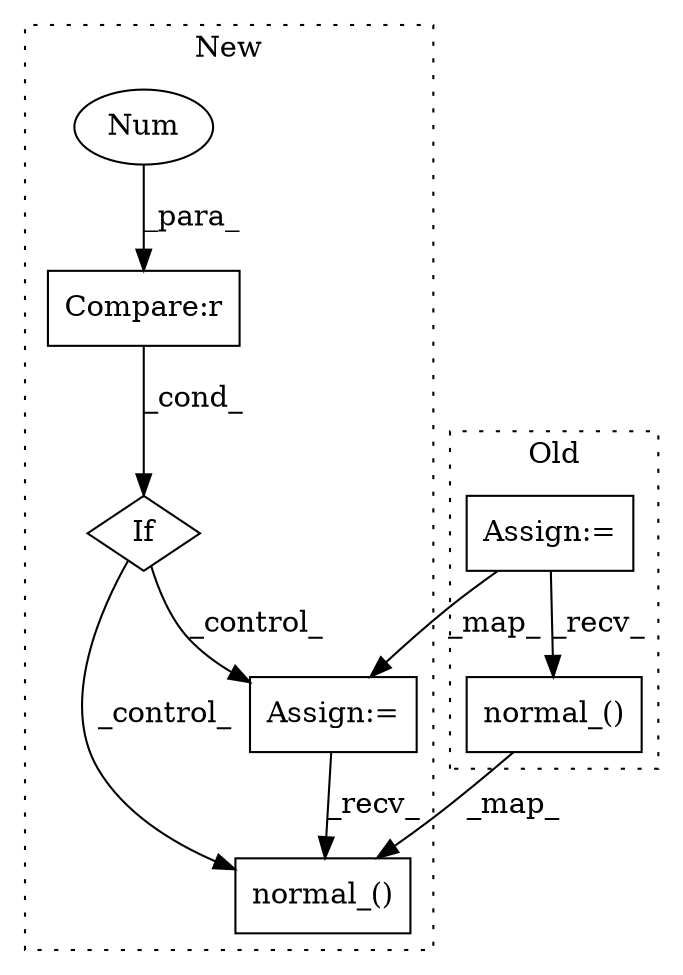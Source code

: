 digraph G {
subgraph cluster0 {
1 [label="normal_()" a="75" s="1104,1153" l="43,1" shape="box"];
4 [label="Assign:=" a="68" s="1015" l="3" shape="box"];
label = "Old";
style="dotted";
}
subgraph cluster1 {
2 [label="normal_()" a="75" s="1095,1144" l="43,1" shape="box"];
3 [label="Assign:=" a="68" s="1048" l="3" shape="box"];
5 [label="If" a="96" s="993,1012" l="3,14" shape="diamond"];
6 [label="Compare:r" a="40" s="996" l="16" shape="box"];
7 [label="Num" a="76" s="1011" l="1" shape="ellipse"];
label = "New";
style="dotted";
}
1 -> 2 [label="_map_"];
3 -> 2 [label="_recv_"];
4 -> 3 [label="_map_"];
4 -> 1 [label="_recv_"];
5 -> 3 [label="_control_"];
5 -> 2 [label="_control_"];
6 -> 5 [label="_cond_"];
7 -> 6 [label="_para_"];
}